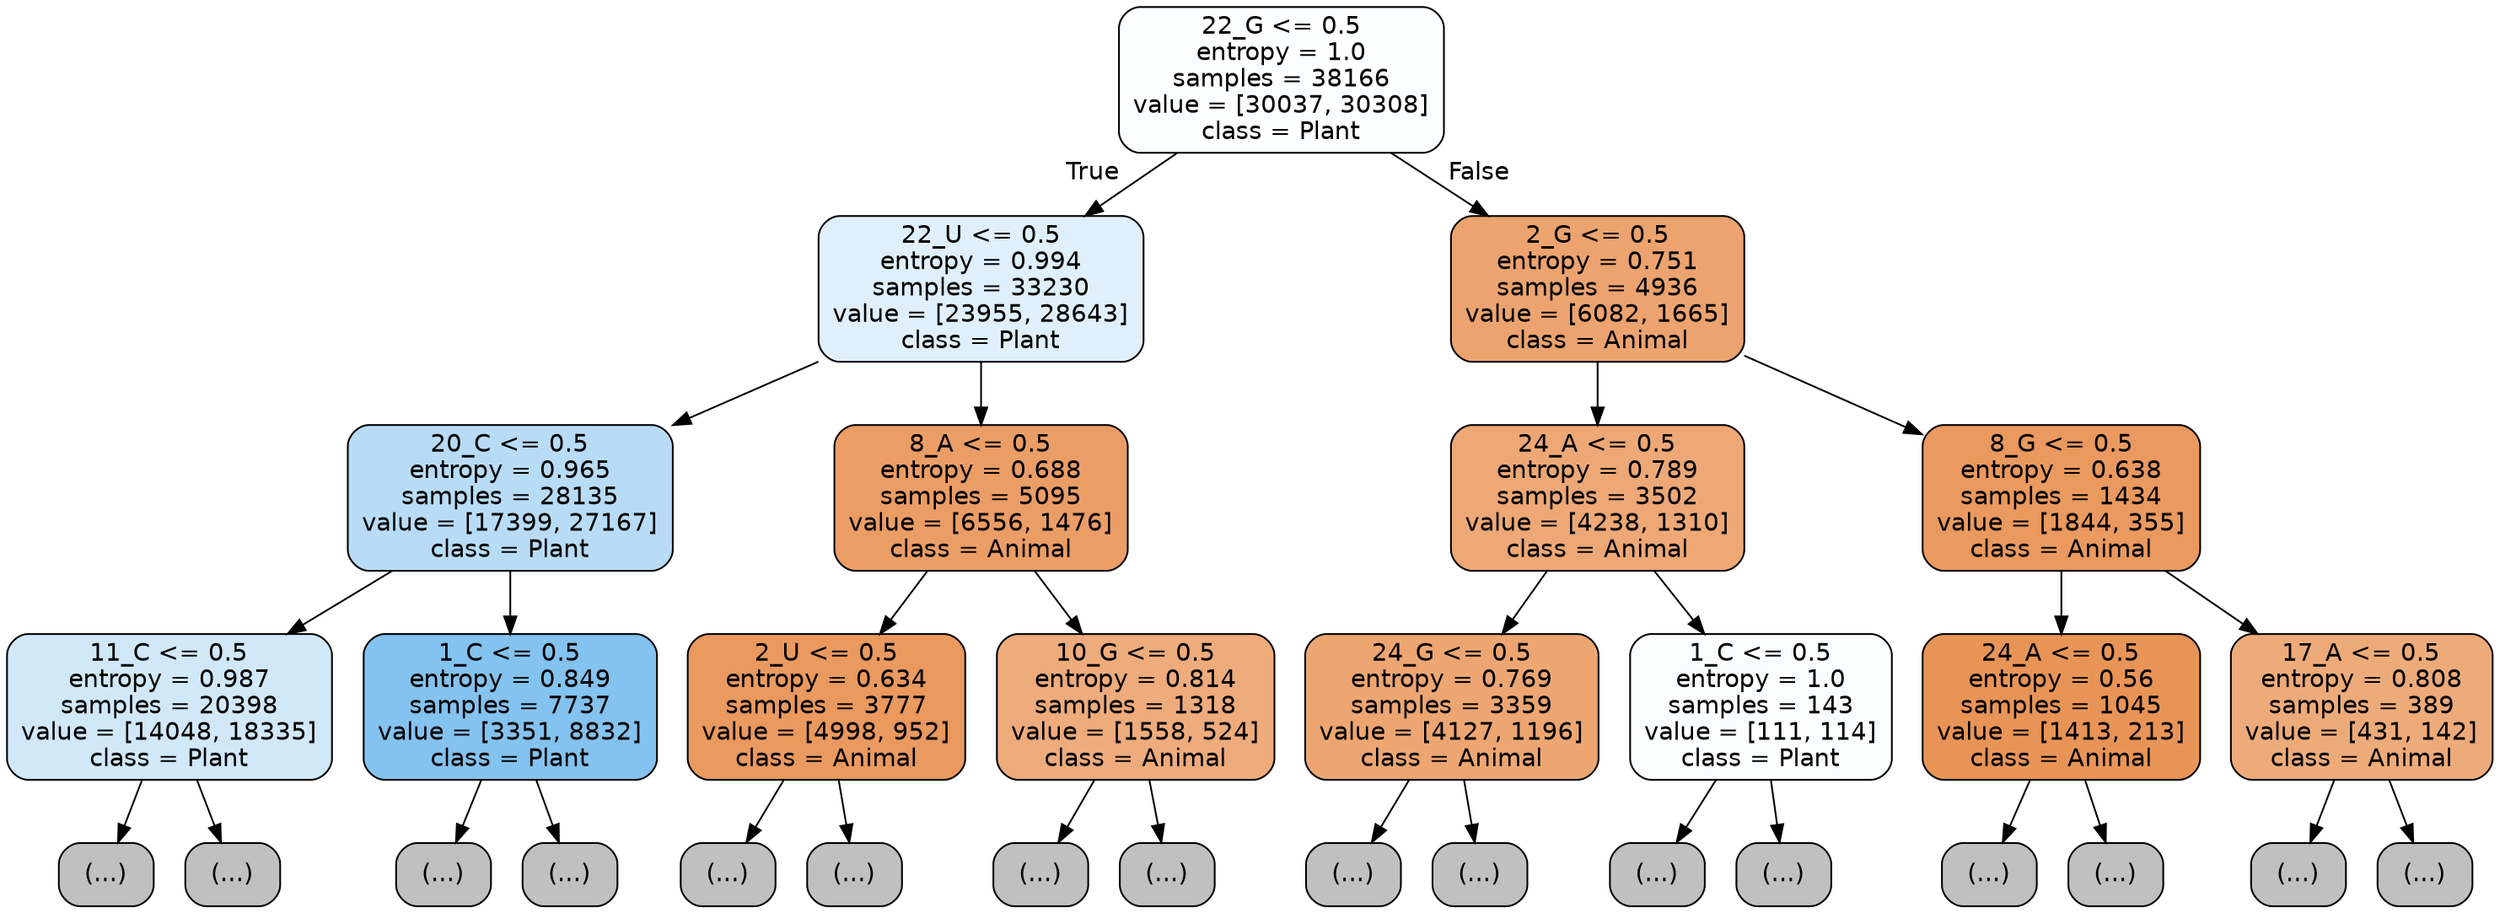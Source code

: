 digraph Tree {
node [shape=box, style="filled, rounded", color="black", fontname="helvetica"] ;
edge [fontname="helvetica"] ;
0 [label="22_G <= 0.5\nentropy = 1.0\nsamples = 38166\nvalue = [30037, 30308]\nclass = Plant", fillcolor="#fdfeff"] ;
1 [label="22_U <= 0.5\nentropy = 0.994\nsamples = 33230\nvalue = [23955, 28643]\nclass = Plant", fillcolor="#dfeffb"] ;
0 -> 1 [labeldistance=2.5, labelangle=45, headlabel="True"] ;
2 [label="20_C <= 0.5\nentropy = 0.965\nsamples = 28135\nvalue = [17399, 27167]\nclass = Plant", fillcolor="#b8dcf6"] ;
1 -> 2 ;
3 [label="11_C <= 0.5\nentropy = 0.987\nsamples = 20398\nvalue = [14048, 18335]\nclass = Plant", fillcolor="#d1e8f9"] ;
2 -> 3 ;
4 [label="(...)", fillcolor="#C0C0C0"] ;
3 -> 4 ;
7951 [label="(...)", fillcolor="#C0C0C0"] ;
3 -> 7951 ;
9874 [label="1_C <= 0.5\nentropy = 0.849\nsamples = 7737\nvalue = [3351, 8832]\nclass = Plant", fillcolor="#84c2ef"] ;
2 -> 9874 ;
9875 [label="(...)", fillcolor="#C0C0C0"] ;
9874 -> 9875 ;
12274 [label="(...)", fillcolor="#C0C0C0"] ;
9874 -> 12274 ;
12873 [label="8_A <= 0.5\nentropy = 0.688\nsamples = 5095\nvalue = [6556, 1476]\nclass = Animal", fillcolor="#eb9d66"] ;
1 -> 12873 ;
12874 [label="2_U <= 0.5\nentropy = 0.634\nsamples = 3777\nvalue = [4998, 952]\nclass = Animal", fillcolor="#ea995f"] ;
12873 -> 12874 ;
12875 [label="(...)", fillcolor="#C0C0C0"] ;
12874 -> 12875 ;
13826 [label="(...)", fillcolor="#C0C0C0"] ;
12874 -> 13826 ;
14199 [label="10_G <= 0.5\nentropy = 0.814\nsamples = 1318\nvalue = [1558, 524]\nclass = Animal", fillcolor="#eeab7c"] ;
12873 -> 14199 ;
14200 [label="(...)", fillcolor="#C0C0C0"] ;
14199 -> 14200 ;
14595 [label="(...)", fillcolor="#C0C0C0"] ;
14199 -> 14595 ;
14752 [label="2_G <= 0.5\nentropy = 0.751\nsamples = 4936\nvalue = [6082, 1665]\nclass = Animal", fillcolor="#eca36f"] ;
0 -> 14752 [labeldistance=2.5, labelangle=-45, headlabel="False"] ;
14753 [label="24_A <= 0.5\nentropy = 0.789\nsamples = 3502\nvalue = [4238, 1310]\nclass = Animal", fillcolor="#eda876"] ;
14752 -> 14753 ;
14754 [label="24_G <= 0.5\nentropy = 0.769\nsamples = 3359\nvalue = [4127, 1196]\nclass = Animal", fillcolor="#eda672"] ;
14753 -> 14754 ;
14755 [label="(...)", fillcolor="#C0C0C0"] ;
14754 -> 14755 ;
16048 [label="(...)", fillcolor="#C0C0C0"] ;
14754 -> 16048 ;
16123 [label="1_C <= 0.5\nentropy = 1.0\nsamples = 143\nvalue = [111, 114]\nclass = Plant", fillcolor="#fafcfe"] ;
14753 -> 16123 ;
16124 [label="(...)", fillcolor="#C0C0C0"] ;
16123 -> 16124 ;
16181 [label="(...)", fillcolor="#C0C0C0"] ;
16123 -> 16181 ;
16198 [label="8_G <= 0.5\nentropy = 0.638\nsamples = 1434\nvalue = [1844, 355]\nclass = Animal", fillcolor="#ea995f"] ;
14752 -> 16198 ;
16199 [label="24_A <= 0.5\nentropy = 0.56\nsamples = 1045\nvalue = [1413, 213]\nclass = Animal", fillcolor="#e99457"] ;
16198 -> 16199 ;
16200 [label="(...)", fillcolor="#C0C0C0"] ;
16199 -> 16200 ;
16573 [label="(...)", fillcolor="#C0C0C0"] ;
16199 -> 16573 ;
16596 [label="17_A <= 0.5\nentropy = 0.808\nsamples = 389\nvalue = [431, 142]\nclass = Animal", fillcolor="#eeab7a"] ;
16198 -> 16596 ;
16597 [label="(...)", fillcolor="#C0C0C0"] ;
16596 -> 16597 ;
16758 [label="(...)", fillcolor="#C0C0C0"] ;
16596 -> 16758 ;
}